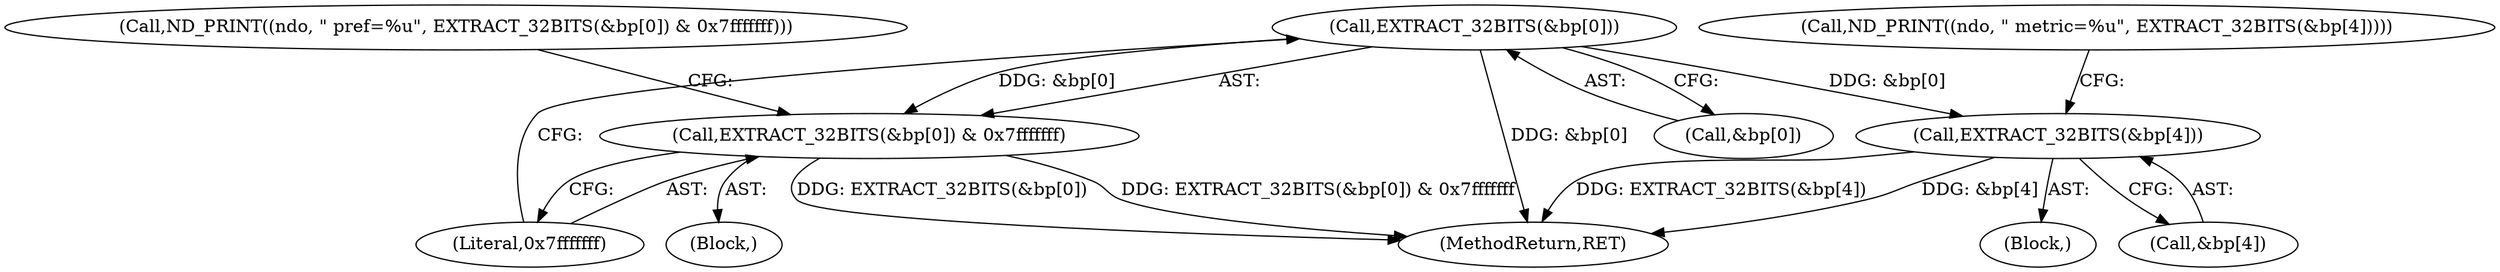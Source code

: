 digraph "0_tcpdump_6fca58f5f9c96749a575f52e20598ad43f5bdf30@array" {
"1001339" [label="(Call,EXTRACT_32BITS(&bp[0]))"];
"1001338" [label="(Call,EXTRACT_32BITS(&bp[0]) & 0x7fffffff)"];
"1001350" [label="(Call,EXTRACT_32BITS(&bp[4]))"];
"1001336" [label="(Block,)"];
"1001333" [label="(Call,ND_PRINT((ndo, \" pref=%u\", EXTRACT_32BITS(&bp[0]) & 0x7fffffff)))"];
"1001345" [label="(Call,ND_PRINT((ndo, \" metric=%u\", EXTRACT_32BITS(&bp[4]))))"];
"1001339" [label="(Call,EXTRACT_32BITS(&bp[0]))"];
"1001348" [label="(Block,)"];
"1001344" [label="(Literal,0x7fffffff)"];
"1001586" [label="(MethodReturn,RET)"];
"1001340" [label="(Call,&bp[0])"];
"1001351" [label="(Call,&bp[4])"];
"1001350" [label="(Call,EXTRACT_32BITS(&bp[4]))"];
"1001338" [label="(Call,EXTRACT_32BITS(&bp[0]) & 0x7fffffff)"];
"1001339" -> "1001338"  [label="AST: "];
"1001339" -> "1001340"  [label="CFG: "];
"1001340" -> "1001339"  [label="AST: "];
"1001344" -> "1001339"  [label="CFG: "];
"1001339" -> "1001586"  [label="DDG: &bp[0]"];
"1001339" -> "1001338"  [label="DDG: &bp[0]"];
"1001339" -> "1001350"  [label="DDG: &bp[0]"];
"1001338" -> "1001336"  [label="AST: "];
"1001338" -> "1001344"  [label="CFG: "];
"1001344" -> "1001338"  [label="AST: "];
"1001333" -> "1001338"  [label="CFG: "];
"1001338" -> "1001586"  [label="DDG: EXTRACT_32BITS(&bp[0]) & 0x7fffffff"];
"1001338" -> "1001586"  [label="DDG: EXTRACT_32BITS(&bp[0])"];
"1001350" -> "1001348"  [label="AST: "];
"1001350" -> "1001351"  [label="CFG: "];
"1001351" -> "1001350"  [label="AST: "];
"1001345" -> "1001350"  [label="CFG: "];
"1001350" -> "1001586"  [label="DDG: EXTRACT_32BITS(&bp[4])"];
"1001350" -> "1001586"  [label="DDG: &bp[4]"];
}
